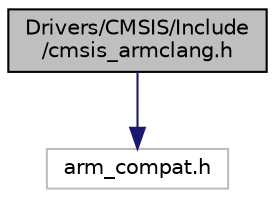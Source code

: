 digraph "Drivers/CMSIS/Include/cmsis_armclang.h"
{
 // LATEX_PDF_SIZE
  edge [fontname="Helvetica",fontsize="10",labelfontname="Helvetica",labelfontsize="10"];
  node [fontname="Helvetica",fontsize="10",shape=record];
  Node1 [label="Drivers/CMSIS/Include\l/cmsis_armclang.h",height=0.2,width=0.4,color="black", fillcolor="grey75", style="filled", fontcolor="black",tooltip="CMSIS compiler armclang (Arm Compiler 6) header file."];
  Node1 -> Node2 [color="midnightblue",fontsize="10",style="solid",fontname="Helvetica"];
  Node2 [label="arm_compat.h",height=0.2,width=0.4,color="grey75", fillcolor="white", style="filled",tooltip=" "];
}
